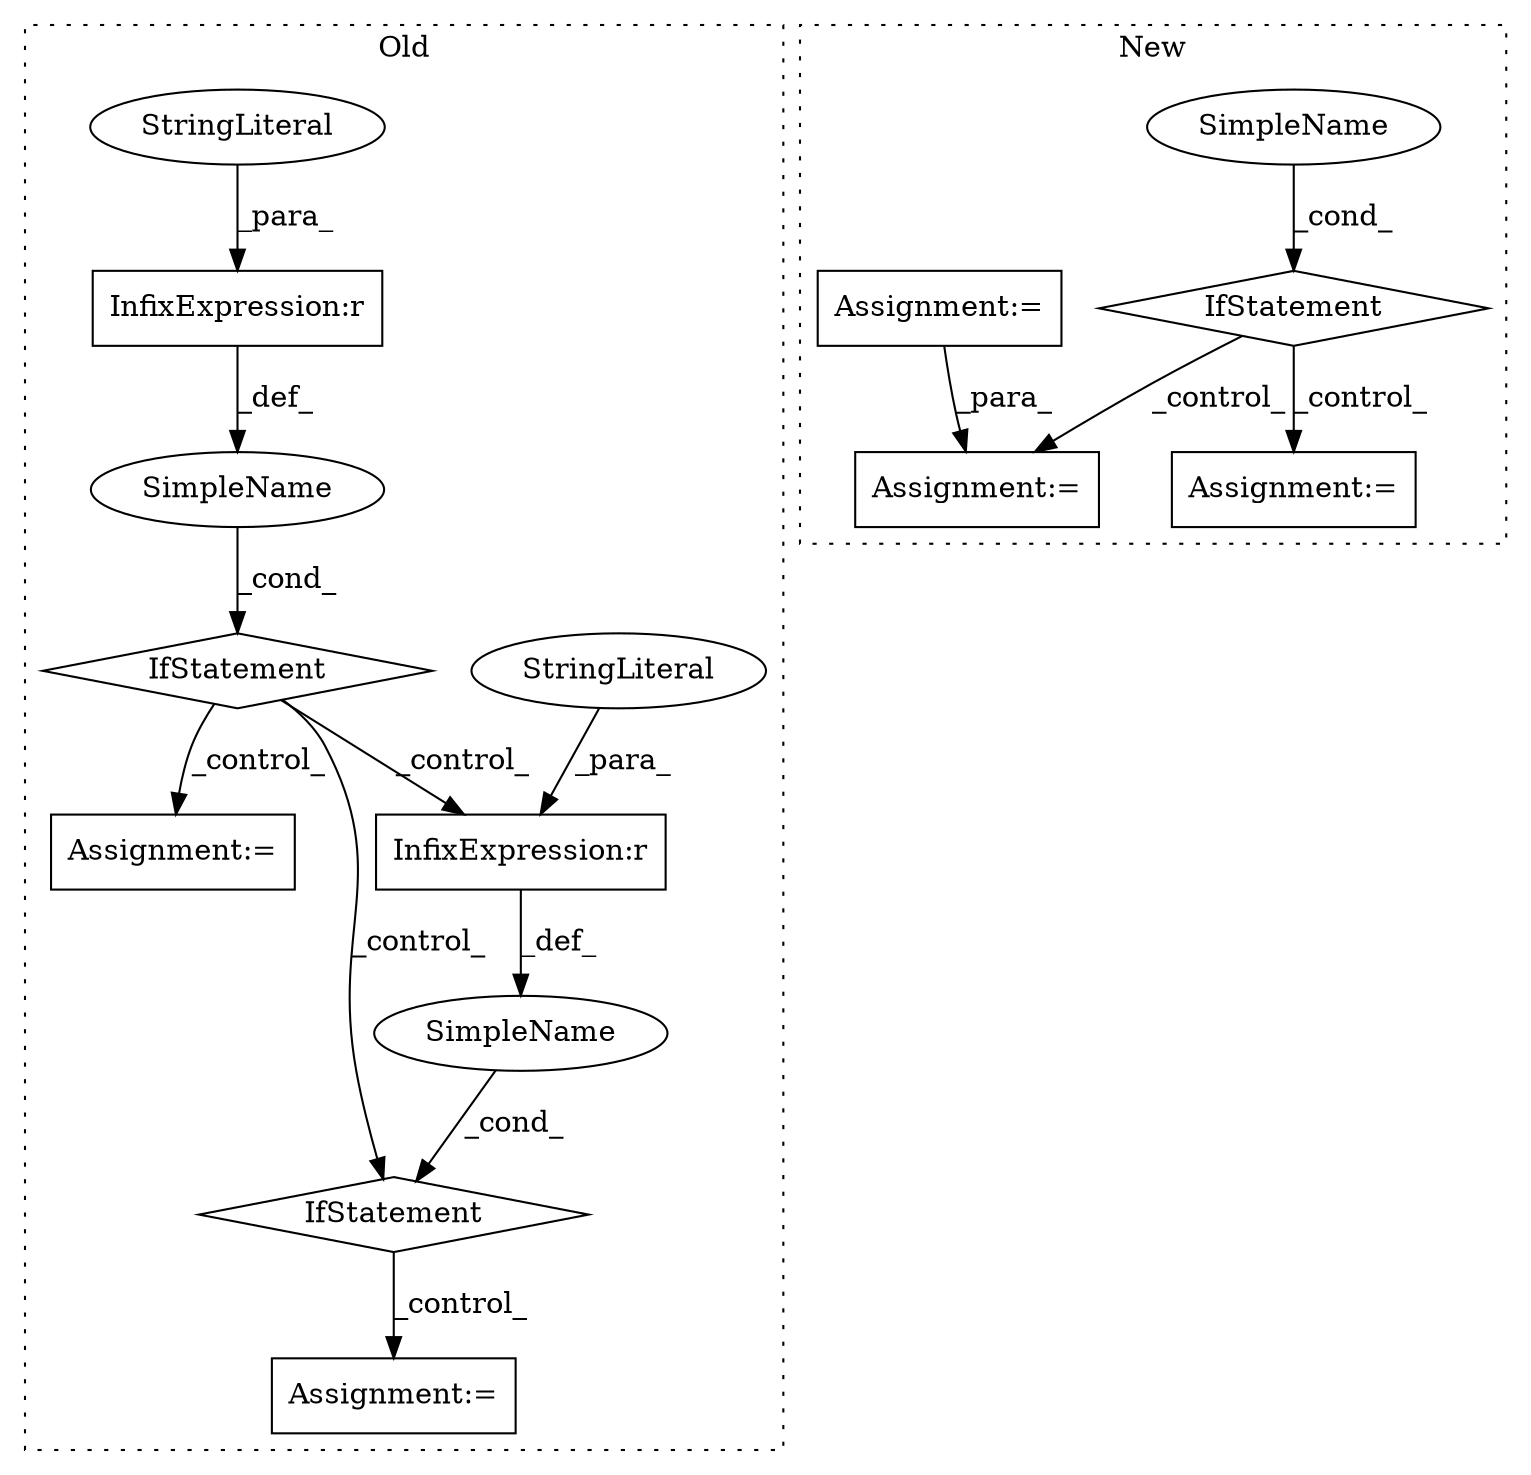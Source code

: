 digraph G {
subgraph cluster0 {
1 [label="IfStatement" a="25" s="6548,6580" l="4,2" shape="diamond"];
5 [label="Assignment:=" a="7" s="7087" l="1" shape="box"];
6 [label="SimpleName" a="42" s="" l="" shape="ellipse"];
7 [label="Assignment:=" a="7" s="6936" l="1" shape="box"];
9 [label="IfStatement" a="25" s="7014,7058" l="4,2" shape="diamond"];
10 [label="SimpleName" a="42" s="" l="" shape="ellipse"];
11 [label="InfixExpression:r" a="27" s="7037" l="4" shape="box"];
12 [label="StringLiteral" a="45" s="7041" l="17" shape="ellipse"];
13 [label="InfixExpression:r" a="27" s="6571" l="4" shape="box"];
14 [label="StringLiteral" a="45" s="6575" l="5" shape="ellipse"];
label = "Old";
style="dotted";
}
subgraph cluster1 {
2 [label="IfStatement" a="25" s="7102,7135" l="8,2" shape="diamond"];
3 [label="Assignment:=" a="7" s="7153" l="1" shape="box"];
4 [label="SimpleName" a="42" s="" l="" shape="ellipse"];
8 [label="Assignment:=" a="7" s="7072" l="1" shape="box"];
15 [label="Assignment:=" a="7" s="7520" l="1" shape="box"];
label = "New";
style="dotted";
}
1 -> 9 [label="_control_"];
1 -> 11 [label="_control_"];
1 -> 7 [label="_control_"];
2 -> 3 [label="_control_"];
2 -> 15 [label="_control_"];
4 -> 2 [label="_cond_"];
6 -> 1 [label="_cond_"];
8 -> 3 [label="_para_"];
9 -> 5 [label="_control_"];
10 -> 9 [label="_cond_"];
11 -> 10 [label="_def_"];
12 -> 11 [label="_para_"];
13 -> 6 [label="_def_"];
14 -> 13 [label="_para_"];
}